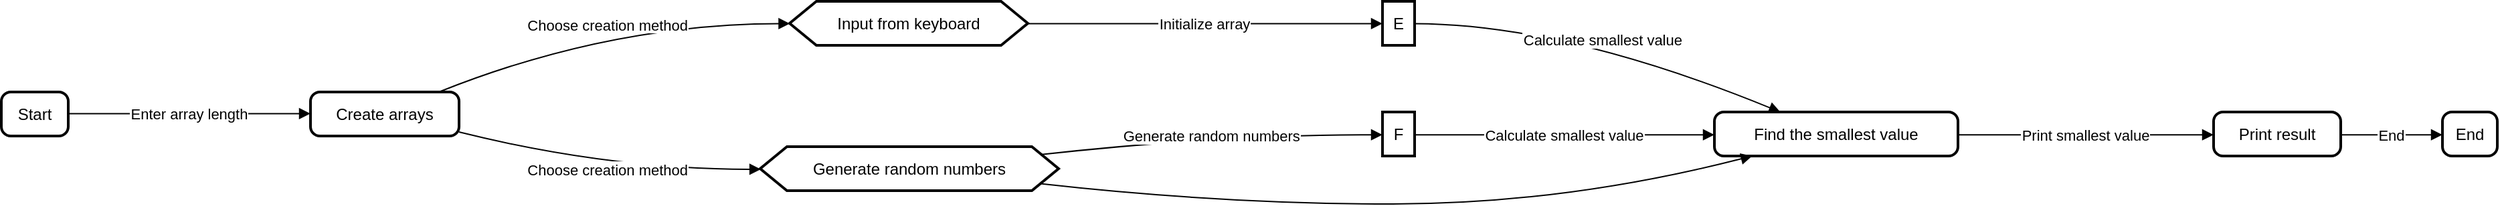 <mxGraphModel><root><mxCell id="0"/><mxCell id="1" parent="0"/><mxCell id="2" value="Start" style="rounded=1;absoluteArcSize=1;arcSize=14;whiteSpace=wrap;strokeWidth=2;" vertex="1" parent="1"><mxGeometry y="68" width="50" height="33" as="geometry"/></mxCell><mxCell id="3" value="Create arrays" style="rounded=1;absoluteArcSize=1;arcSize=14;whiteSpace=wrap;strokeWidth=2;" vertex="1" parent="1"><mxGeometry x="231" y="68" width="111" height="33" as="geometry"/></mxCell><mxCell id="4" value="Input from keyboard" style="shape=hexagon;perimeter=hexagonPerimeter2;fixedSize=1;strokeWidth=2;whiteSpace=wrap;" vertex="1" parent="1"><mxGeometry x="589" width="178" height="33" as="geometry"/></mxCell><mxCell id="5" value="Generate random numbers" style="shape=hexagon;perimeter=hexagonPerimeter2;fixedSize=1;strokeWidth=2;whiteSpace=wrap;" vertex="1" parent="1"><mxGeometry x="567" y="109" width="223" height="33" as="geometry"/></mxCell><mxCell id="6" value="E" style="whiteSpace=wrap;strokeWidth=2;" vertex="1" parent="1"><mxGeometry x="1032" width="24" height="33" as="geometry"/></mxCell><mxCell id="7" value="F" style="whiteSpace=wrap;strokeWidth=2;" vertex="1" parent="1"><mxGeometry x="1032" y="83" width="24" height="33" as="geometry"/></mxCell><mxCell id="8" value="Find the smallest value" style="rounded=1;absoluteArcSize=1;arcSize=14;whiteSpace=wrap;strokeWidth=2;" vertex="1" parent="1"><mxGeometry x="1280" y="83" width="182" height="33" as="geometry"/></mxCell><mxCell id="9" value="Print result" style="rounded=1;absoluteArcSize=1;arcSize=14;whiteSpace=wrap;strokeWidth=2;" vertex="1" parent="1"><mxGeometry x="1653" y="83" width="95" height="33" as="geometry"/></mxCell><mxCell id="10" value="End" style="rounded=1;absoluteArcSize=1;arcSize=14;whiteSpace=wrap;strokeWidth=2;" vertex="1" parent="1"><mxGeometry x="1824" y="83" width="41" height="33" as="geometry"/></mxCell><mxCell id="11" value="Enter array length" style="curved=1;startArrow=none;endArrow=block;exitX=1.001;exitY=0.492;entryX=-0.002;entryY=0.492;" edge="1" parent="1" source="2" target="3"><mxGeometry relative="1" as="geometry"><Array as="points"/></mxGeometry></mxCell><mxCell id="12" value="Choose creation method" style="curved=1;startArrow=none;endArrow=block;exitX=0.874;exitY=-0.014;entryX=0.001;entryY=0.506;" edge="1" parent="1" source="3" target="4"><mxGeometry relative="1" as="geometry"><Array as="points"><mxPoint x="454" y="17"/></Array></mxGeometry></mxCell><mxCell id="13" value="Choose creation method" style="curved=1;startArrow=none;endArrow=block;exitX=1.002;exitY=0.912;entryX=-0.002;entryY=0.514;" edge="1" parent="1" source="3" target="5"><mxGeometry relative="1" as="geometry"><Array as="points"><mxPoint x="454" y="126"/></Array></mxGeometry></mxCell><mxCell id="14" value="Initialize array" style="curved=1;startArrow=none;endArrow=block;exitX=1.002;exitY=0.506;entryX=-0.019;entryY=0.506;" edge="1" parent="1" source="4" target="6"><mxGeometry relative="1" as="geometry"><Array as="points"/></mxGeometry></mxCell><mxCell id="15" value="Generate random numbers" style="curved=1;startArrow=none;endArrow=block;exitX=1.0;exitY=0.137;entryX=-0.019;entryY=0.518;" edge="1" parent="1" source="5" target="7"><mxGeometry relative="1" as="geometry"><Array as="points"><mxPoint x="911" y="100"/></Array></mxGeometry></mxCell><mxCell id="16" value="" style="curved=1;startArrow=none;endArrow=block;exitX=1.0;exitY=0.89;entryX=0.139;entryY=1.024;" edge="1" parent="1" source="5" target="8"><mxGeometry relative="1" as="geometry"><Array as="points"><mxPoint x="911" y="152"/><mxPoint x="1168" y="152"/></Array></mxGeometry></mxCell><mxCell id="17" value="Calculate smallest value" style="curved=1;startArrow=none;endArrow=block;exitX=0.973;exitY=0.506;entryX=0.276;entryY=0.012;" edge="1" parent="1" source="6" target="8"><mxGeometry relative="1" as="geometry"><Array as="points"><mxPoint x="1168" y="17"/></Array></mxGeometry></mxCell><mxCell id="18" value="Calculate smallest value" style="curved=1;startArrow=none;endArrow=block;exitX=0.973;exitY=0.518;entryX=0.001;entryY=0.518;" edge="1" parent="1" source="7" target="8"><mxGeometry relative="1" as="geometry"><Array as="points"/></mxGeometry></mxCell><mxCell id="19" value="Print smallest value" style="curved=1;startArrow=none;endArrow=block;exitX=0.999;exitY=0.518;entryX=0.001;entryY=0.518;" edge="1" parent="1" source="8" target="9"><mxGeometry relative="1" as="geometry"><Array as="points"/></mxGeometry></mxCell><mxCell id="20" value="End" style="curved=1;startArrow=none;endArrow=block;exitX=1.002;exitY=0.518;entryX=0.011;entryY=0.518;" edge="1" parent="1" source="9" target="10"><mxGeometry relative="1" as="geometry"><Array as="points"/></mxGeometry></mxCell></root></mxGraphModel>